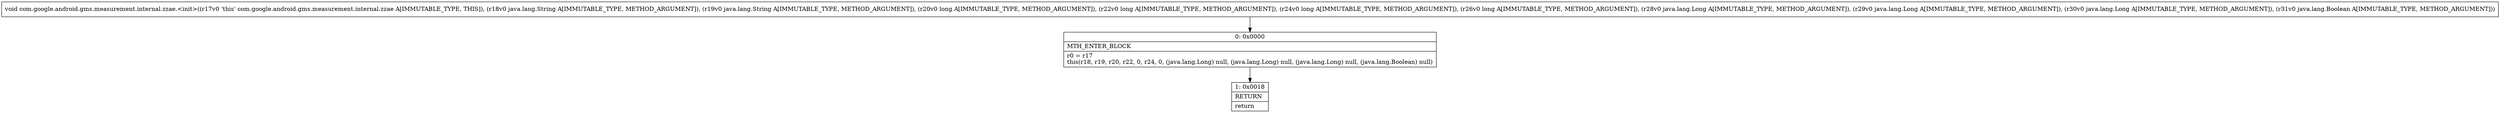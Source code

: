 digraph "CFG forcom.google.android.gms.measurement.internal.zzae.\<init\>(Ljava\/lang\/String;Ljava\/lang\/String;JJJJLjava\/lang\/Long;Ljava\/lang\/Long;Ljava\/lang\/Long;Ljava\/lang\/Boolean;)V" {
Node_0 [shape=record,label="{0\:\ 0x0000|MTH_ENTER_BLOCK\l|r0 = r17\lthis(r18, r19, r20, r22, 0, r24, 0, (java.lang.Long) null, (java.lang.Long) null, (java.lang.Long) null, (java.lang.Boolean) null)\l}"];
Node_1 [shape=record,label="{1\:\ 0x0018|RETURN\l|return\l}"];
MethodNode[shape=record,label="{void com.google.android.gms.measurement.internal.zzae.\<init\>((r17v0 'this' com.google.android.gms.measurement.internal.zzae A[IMMUTABLE_TYPE, THIS]), (r18v0 java.lang.String A[IMMUTABLE_TYPE, METHOD_ARGUMENT]), (r19v0 java.lang.String A[IMMUTABLE_TYPE, METHOD_ARGUMENT]), (r20v0 long A[IMMUTABLE_TYPE, METHOD_ARGUMENT]), (r22v0 long A[IMMUTABLE_TYPE, METHOD_ARGUMENT]), (r24v0 long A[IMMUTABLE_TYPE, METHOD_ARGUMENT]), (r26v0 long A[IMMUTABLE_TYPE, METHOD_ARGUMENT]), (r28v0 java.lang.Long A[IMMUTABLE_TYPE, METHOD_ARGUMENT]), (r29v0 java.lang.Long A[IMMUTABLE_TYPE, METHOD_ARGUMENT]), (r30v0 java.lang.Long A[IMMUTABLE_TYPE, METHOD_ARGUMENT]), (r31v0 java.lang.Boolean A[IMMUTABLE_TYPE, METHOD_ARGUMENT])) }"];
MethodNode -> Node_0;
Node_0 -> Node_1;
}

